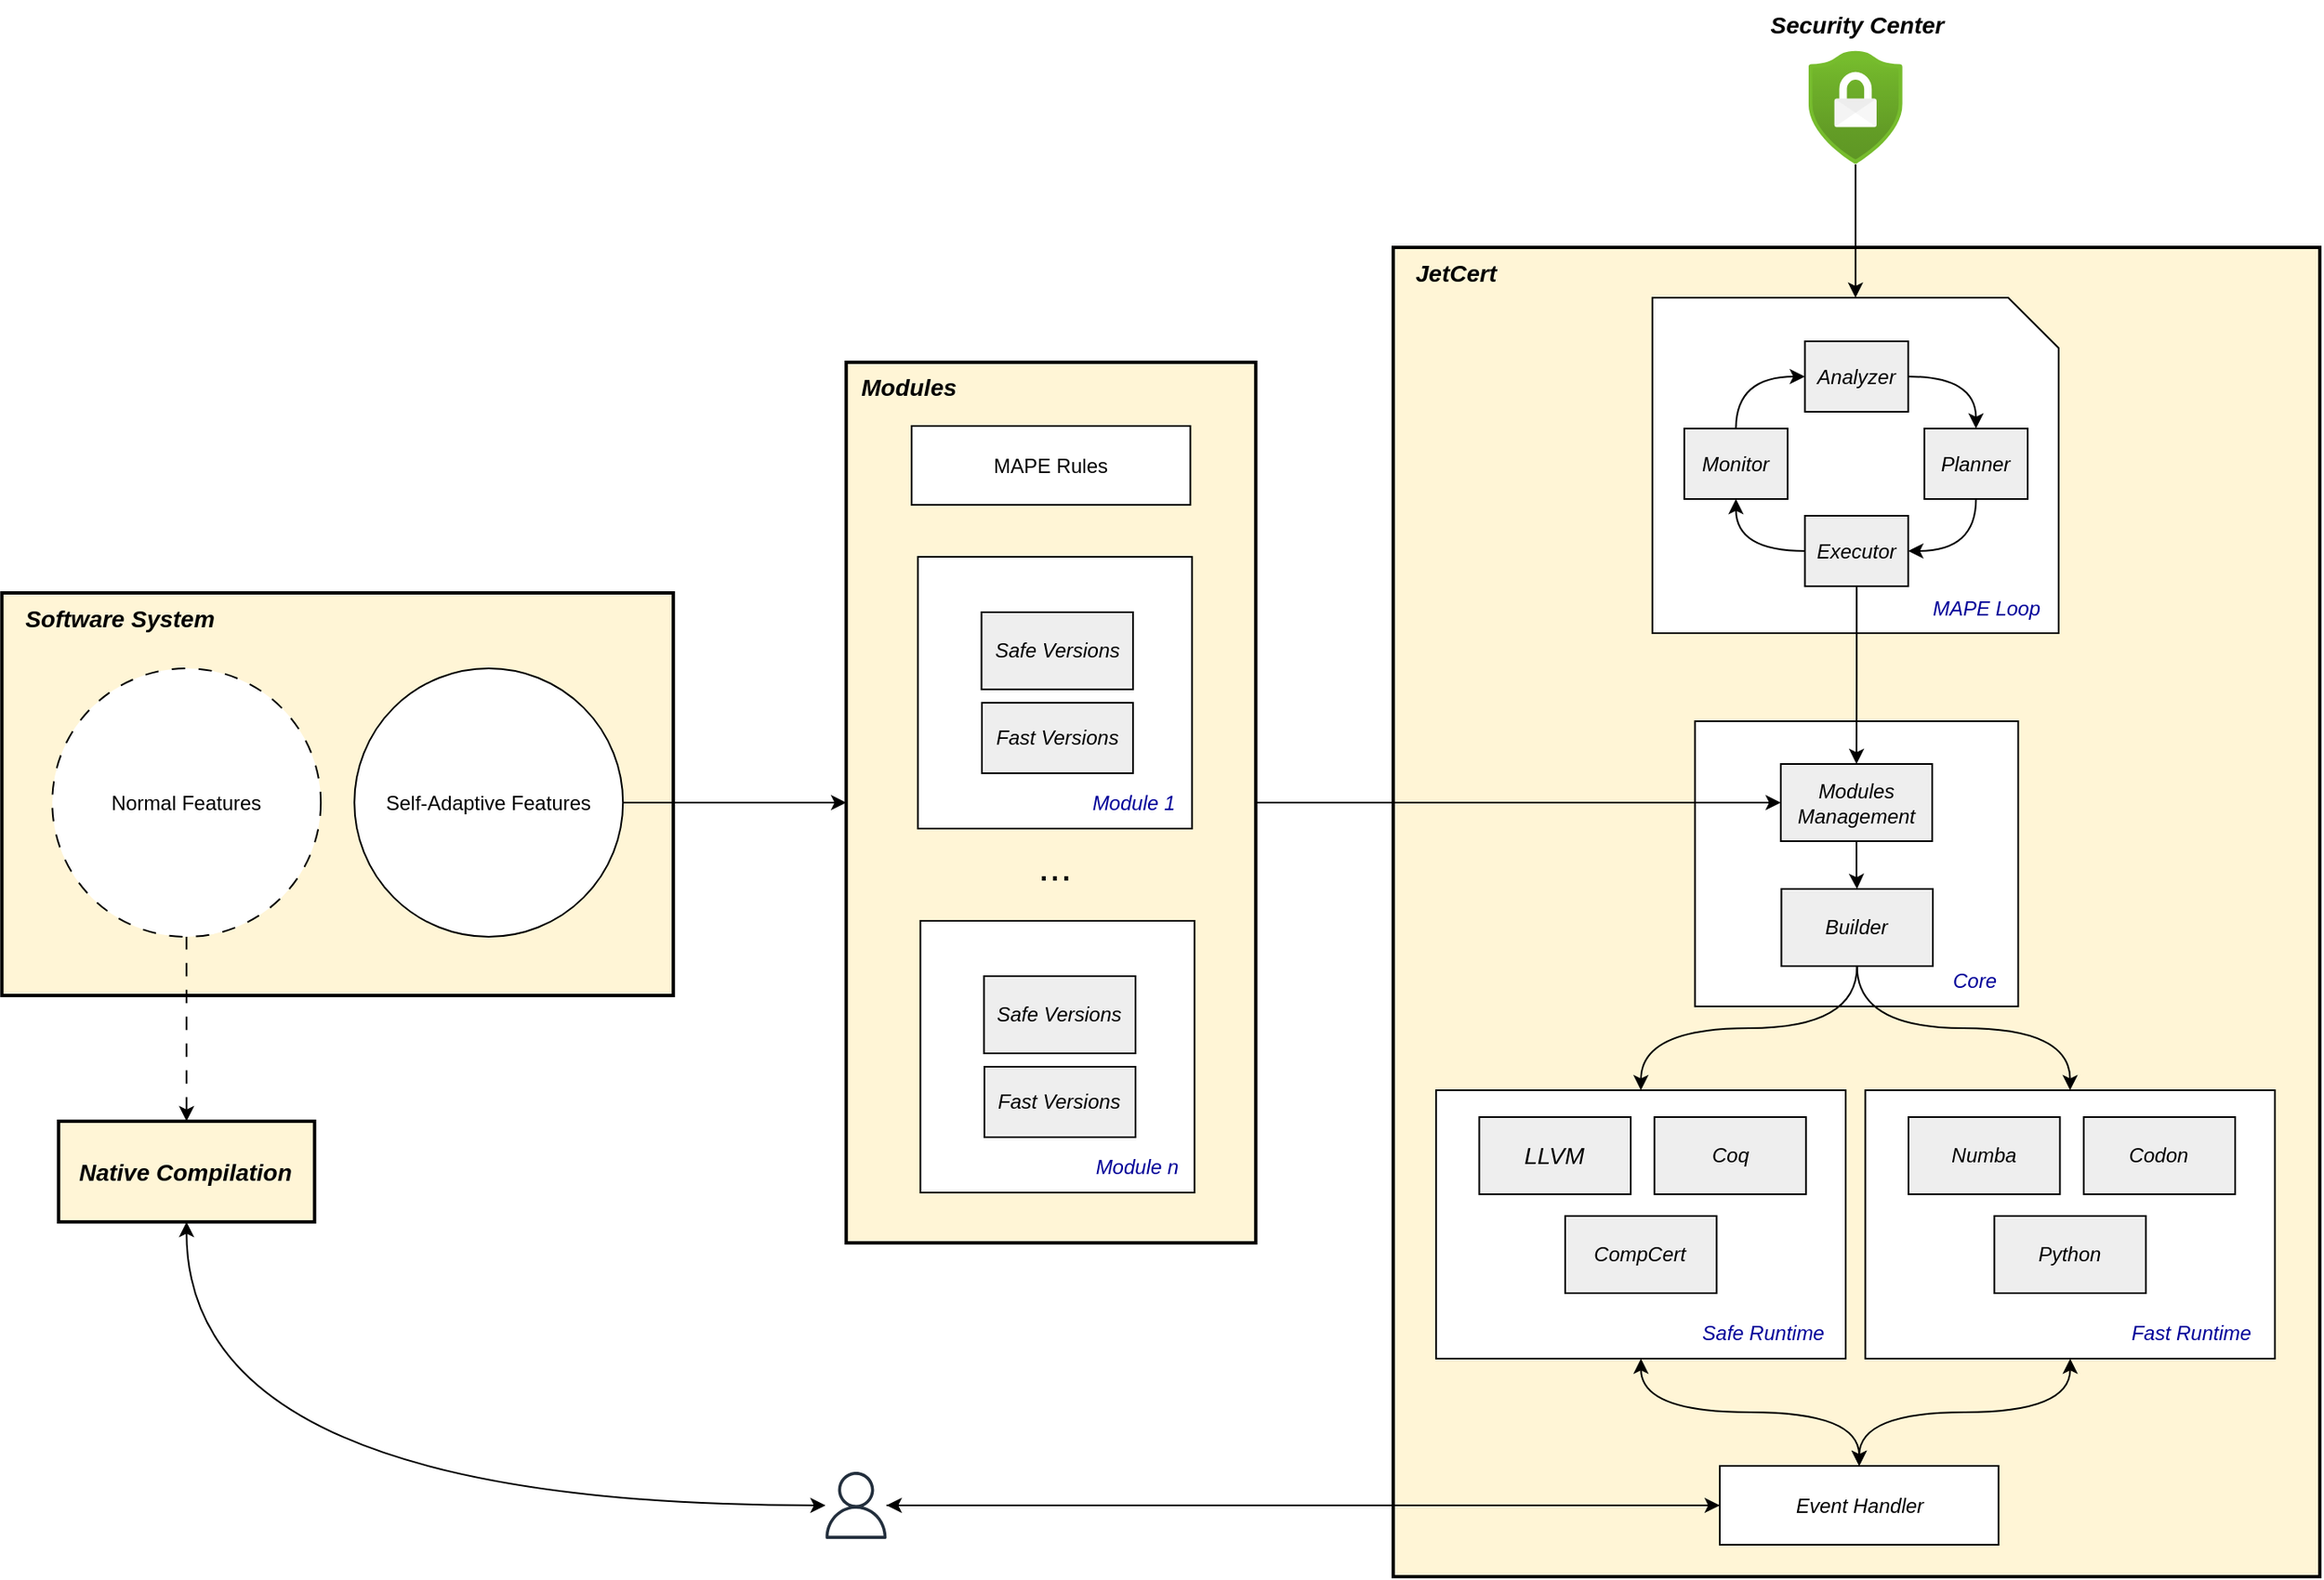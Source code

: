 <mxfile version="24.7.6">
  <diagram name="Page-1" id="ZFVRr7OpjtKKJH29cP2N">
    <mxGraphModel dx="3457" dy="2489" grid="1" gridSize="10" guides="1" tooltips="1" connect="1" arrows="1" fold="1" page="1" pageScale="1" pageWidth="850" pageHeight="1100" math="0" shadow="0">
      <root>
        <mxCell id="0" />
        <mxCell id="1" parent="0" />
        <mxCell id="7SUzxIseQcVDFoDJgZ21-4" value="" style="rounded=0;whiteSpace=wrap;html=1;strokeWidth=2;fillColor=#fff5d6;strokeColor=#000000;" parent="1" vertex="1">
          <mxGeometry x="-438.87" y="183.5" width="400" height="240" as="geometry" />
        </mxCell>
        <mxCell id="7SUzxIseQcVDFoDJgZ21-5" value="&lt;font style=&quot;font-size: 14px;&quot;&gt;&lt;b&gt;&lt;i&gt;Software System&lt;/i&gt;&lt;/b&gt;&lt;/font&gt;" style="text;html=1;align=center;verticalAlign=middle;resizable=0;points=[];autosize=1;strokeColor=none;fillColor=none;" parent="1" vertex="1">
          <mxGeometry x="-438.87" y="183.5" width="140" height="30" as="geometry" />
        </mxCell>
        <mxCell id="7SUzxIseQcVDFoDJgZ21-7" value="Normal Features" style="ellipse;whiteSpace=wrap;html=1;aspect=fixed;dashed=1;dashPattern=8 8;" parent="1" vertex="1">
          <mxGeometry x="-408.87" y="228.5" width="160" height="160" as="geometry" />
        </mxCell>
        <mxCell id="7SUzxIseQcVDFoDJgZ21-49" value="" style="rounded=0;whiteSpace=wrap;html=1;fillColor=#FFF5D6;strokeWidth=2;" parent="1" vertex="1">
          <mxGeometry x="390" y="-22.5" width="552" height="792.5" as="geometry" />
        </mxCell>
        <mxCell id="7SUzxIseQcVDFoDJgZ21-59" value="&lt;font style=&quot;font-size: 14px;&quot;&gt;&lt;b&gt;&lt;i&gt;JetCert&lt;/i&gt;&lt;/b&gt;&lt;/font&gt;" style="text;html=1;align=center;verticalAlign=middle;resizable=0;points=[];autosize=1;strokeColor=none;fillColor=none;" parent="1" vertex="1">
          <mxGeometry x="392" y="-22.5" width="70" height="30" as="geometry" />
        </mxCell>
        <mxCell id="48fDKb3yu4CFOlkJPKU8-72" style="edgeStyle=orthogonalEdgeStyle;rounded=0;orthogonalLoop=1;jettySize=auto;html=1;entryX=0.5;entryY=0;entryDx=0;entryDy=0;curved=1;startArrow=classic;startFill=1;" edge="1" parent="1" source="7SUzxIseQcVDFoDJgZ21-193" target="48fDKb3yu4CFOlkJPKU8-70">
          <mxGeometry relative="1" as="geometry" />
        </mxCell>
        <mxCell id="7SUzxIseQcVDFoDJgZ21-193" value="" style="rounded=0;whiteSpace=wrap;html=1;" parent="1" vertex="1">
          <mxGeometry x="415.55" y="480" width="244" height="160" as="geometry" />
        </mxCell>
        <mxCell id="7SUzxIseQcVDFoDJgZ21-200" value="&lt;font size=&quot;1&quot; color=&quot;#000099&quot; style=&quot;&quot;&gt;&lt;i style=&quot;font-size: 12px;&quot;&gt;Safe Runtime&lt;/i&gt;&lt;/font&gt;" style="text;html=1;align=center;verticalAlign=middle;resizable=0;points=[];autosize=1;strokeColor=none;fillColor=none;" parent="1" vertex="1">
          <mxGeometry x="559.55" y="610" width="100" height="30" as="geometry" />
        </mxCell>
        <mxCell id="7SUzxIseQcVDFoDJgZ21-210" value="&lt;font style=&quot;font-size: 14px;&quot;&gt;&lt;b&gt;&lt;i&gt;Security Center&lt;/i&gt;&lt;/b&gt;&lt;/font&gt;" style="text;html=1;align=center;verticalAlign=middle;resizable=0;points=[];autosize=1;strokeColor=none;fillColor=none;" parent="1" vertex="1">
          <mxGeometry x="601" y="-170" width="130" height="30" as="geometry" />
        </mxCell>
        <mxCell id="7SUzxIseQcVDFoDJgZ21-226" value="" style="rounded=0;whiteSpace=wrap;html=1;" parent="1" vertex="1">
          <mxGeometry x="569.78" y="260" width="192.52" height="170" as="geometry" />
        </mxCell>
        <mxCell id="7SUzxIseQcVDFoDJgZ21-233" value="&lt;font size=&quot;1&quot; color=&quot;#000099&quot; style=&quot;&quot;&gt;&lt;i style=&quot;font-size: 12px;&quot;&gt;Core&lt;/i&gt;&lt;/font&gt;" style="text;html=1;align=center;verticalAlign=middle;resizable=0;points=[];autosize=1;strokeColor=none;fillColor=none;" parent="1" vertex="1">
          <mxGeometry x="711.48" y="400" width="50" height="30" as="geometry" />
        </mxCell>
        <mxCell id="48fDKb3yu4CFOlkJPKU8-104" style="edgeStyle=orthogonalEdgeStyle;rounded=0;orthogonalLoop=1;jettySize=auto;html=1;" edge="1" parent="1" source="7SUzxIseQcVDFoDJgZ21-266" target="48fDKb3yu4CFOlkJPKU8-70">
          <mxGeometry relative="1" as="geometry" />
        </mxCell>
        <mxCell id="48fDKb3yu4CFOlkJPKU8-114" style="edgeStyle=orthogonalEdgeStyle;rounded=0;orthogonalLoop=1;jettySize=auto;html=1;entryX=0.5;entryY=1;entryDx=0;entryDy=0;curved=1;startArrow=classic;startFill=1;" edge="1" parent="1" source="7SUzxIseQcVDFoDJgZ21-266" target="nUs16ag-8KY5u_Jwet5G-82">
          <mxGeometry relative="1" as="geometry" />
        </mxCell>
        <mxCell id="7SUzxIseQcVDFoDJgZ21-266" value="" style="sketch=0;outlineConnect=0;fontColor=#232F3E;gradientColor=none;fillColor=#232F3D;strokeColor=none;dashed=0;verticalLabelPosition=bottom;verticalAlign=top;align=center;html=1;fontSize=12;fontStyle=0;aspect=fixed;pointerEvents=1;shape=mxgraph.aws4.user;" parent="1" vertex="1">
          <mxGeometry x="50.0" y="707.5" width="40" height="40" as="geometry" />
        </mxCell>
        <mxCell id="nUs16ag-8KY5u_Jwet5G-93" value="" style="edgeStyle=orthogonalEdgeStyle;rounded=0;orthogonalLoop=1;jettySize=auto;html=1;" parent="1" source="nUs16ag-8KY5u_Jwet5G-1" target="nUs16ag-8KY5u_Jwet5G-22" edge="1">
          <mxGeometry relative="1" as="geometry" />
        </mxCell>
        <mxCell id="nUs16ag-8KY5u_Jwet5G-1" value="Self-Adaptive Features" style="ellipse;whiteSpace=wrap;html=1;aspect=fixed;" parent="1" vertex="1">
          <mxGeometry x="-228.87" y="228.5" width="160" height="160" as="geometry" />
        </mxCell>
        <mxCell id="48fDKb3yu4CFOlkJPKU8-69" style="edgeStyle=orthogonalEdgeStyle;rounded=0;orthogonalLoop=1;jettySize=auto;html=1;" edge="1" parent="1" source="nUs16ag-8KY5u_Jwet5G-9" target="nUs16ag-8KY5u_Jwet5G-108">
          <mxGeometry relative="1" as="geometry" />
        </mxCell>
        <mxCell id="nUs16ag-8KY5u_Jwet5G-9" value="" style="image;aspect=fixed;html=1;points=[];align=center;fontSize=12;image=img/lib/azure2/security/Security_Center.svg;" parent="1" vertex="1">
          <mxGeometry x="637.4" y="-140" width="56.0" height="68" as="geometry" />
        </mxCell>
        <mxCell id="48fDKb3yu4CFOlkJPKU8-97" style="edgeStyle=orthogonalEdgeStyle;rounded=0;orthogonalLoop=1;jettySize=auto;html=1;" edge="1" parent="1" source="nUs16ag-8KY5u_Jwet5G-22" target="48fDKb3yu4CFOlkJPKU8-87">
          <mxGeometry relative="1" as="geometry" />
        </mxCell>
        <mxCell id="nUs16ag-8KY5u_Jwet5G-22" value="" style="rounded=0;whiteSpace=wrap;html=1;fillColor=#FFF5D6;strokeWidth=2;" parent="1" vertex="1">
          <mxGeometry x="64.13" y="46" width="244" height="525" as="geometry" />
        </mxCell>
        <mxCell id="nUs16ag-8KY5u_Jwet5G-24" value="&lt;font style=&quot;font-size: 14px;&quot;&gt;&lt;b&gt;&lt;i&gt;Modules&lt;/i&gt;&lt;/b&gt;&lt;/font&gt;" style="text;html=1;align=center;verticalAlign=middle;resizable=0;points=[];autosize=1;strokeColor=none;fillColor=none;" parent="1" vertex="1">
          <mxGeometry x="61.13" y="46" width="80" height="30" as="geometry" />
        </mxCell>
        <mxCell id="nUs16ag-8KY5u_Jwet5G-85" value="" style="edgeStyle=orthogonalEdgeStyle;rounded=0;orthogonalLoop=1;jettySize=auto;html=1;endArrow=none;endFill=0;startArrow=classic;startFill=1;dashed=1;dashPattern=8 8;" parent="1" source="nUs16ag-8KY5u_Jwet5G-82" target="7SUzxIseQcVDFoDJgZ21-7" edge="1">
          <mxGeometry relative="1" as="geometry" />
        </mxCell>
        <mxCell id="nUs16ag-8KY5u_Jwet5G-82" value="" style="rounded=0;whiteSpace=wrap;html=1;fillColor=#FFF5D6;strokeWidth=2;" parent="1" vertex="1">
          <mxGeometry x="-405.12" y="498.5" width="152.5" height="60" as="geometry" />
        </mxCell>
        <mxCell id="nUs16ag-8KY5u_Jwet5G-83" value="&lt;font style=&quot;font-size: 14px;&quot;&gt;&lt;b&gt;&lt;i&gt;Native Compilation&lt;/i&gt;&lt;/b&gt;&lt;/font&gt;" style="text;html=1;align=center;verticalAlign=middle;resizable=0;points=[];autosize=1;strokeColor=none;fillColor=none;" parent="1" vertex="1">
          <mxGeometry x="-405.12" y="513.5" width="150" height="30" as="geometry" />
        </mxCell>
        <mxCell id="nUs16ag-8KY5u_Jwet5G-88" value="" style="rounded=0;whiteSpace=wrap;html=1;" parent="1" vertex="1">
          <mxGeometry x="106.82" y="162" width="163.34" height="162" as="geometry" />
        </mxCell>
        <mxCell id="nUs16ag-8KY5u_Jwet5G-89" value="&lt;i style=&quot;&quot;&gt;&lt;font style=&quot;font-size: 12px;&quot;&gt;Safe Versions&lt;/font&gt;&lt;/i&gt;" style="html=1;dropTarget=0;whiteSpace=wrap;fillColor=#EEEEEE;" parent="1" vertex="1">
          <mxGeometry x="144.73" y="195" width="90.24" height="46" as="geometry" />
        </mxCell>
        <mxCell id="nUs16ag-8KY5u_Jwet5G-90" value="&lt;i style=&quot;&quot;&gt;&lt;font style=&quot;font-size: 12px;&quot;&gt;Fast Versions&lt;/font&gt;&lt;/i&gt;" style="html=1;dropTarget=0;whiteSpace=wrap;fillColor=#EEEEEE;" parent="1" vertex="1">
          <mxGeometry x="144.97" y="249" width="90" height="42" as="geometry" />
        </mxCell>
        <mxCell id="nUs16ag-8KY5u_Jwet5G-91" value="&lt;font size=&quot;1&quot; color=&quot;#000099&quot; style=&quot;&quot;&gt;&lt;i style=&quot;font-size: 12px;&quot;&gt;Module 1&lt;/i&gt;&lt;/font&gt;" style="text;html=1;align=center;verticalAlign=middle;resizable=0;points=[];autosize=1;strokeColor=none;fillColor=none;" parent="1" vertex="1">
          <mxGeometry x="200.16" y="294" width="70" height="30" as="geometry" />
        </mxCell>
        <mxCell id="nUs16ag-8KY5u_Jwet5G-99" value="" style="rounded=0;whiteSpace=wrap;html=1;" parent="1" vertex="1">
          <mxGeometry x="108.3" y="379" width="163.34" height="162" as="geometry" />
        </mxCell>
        <mxCell id="nUs16ag-8KY5u_Jwet5G-100" value="&lt;i style=&quot;&quot;&gt;&lt;font style=&quot;font-size: 12px;&quot;&gt;Safe Versions&lt;/font&gt;&lt;/i&gt;" style="html=1;dropTarget=0;whiteSpace=wrap;fillColor=#EEEEEE;" parent="1" vertex="1">
          <mxGeometry x="146.21" y="412" width="90.24" height="46" as="geometry" />
        </mxCell>
        <mxCell id="nUs16ag-8KY5u_Jwet5G-101" value="&lt;i style=&quot;&quot;&gt;&lt;font style=&quot;font-size: 12px;&quot;&gt;Fast Versions&lt;/font&gt;&lt;/i&gt;" style="html=1;dropTarget=0;whiteSpace=wrap;fillColor=#EEEEEE;" parent="1" vertex="1">
          <mxGeometry x="146.45" y="466" width="90" height="42" as="geometry" />
        </mxCell>
        <mxCell id="nUs16ag-8KY5u_Jwet5G-102" value="&lt;font size=&quot;1&quot; color=&quot;#000099&quot; style=&quot;&quot;&gt;&lt;i style=&quot;font-size: 12px;&quot;&gt;Module n&lt;/i&gt;&lt;/font&gt;" style="text;html=1;align=center;verticalAlign=middle;resizable=0;points=[];autosize=1;strokeColor=none;fillColor=none;" parent="1" vertex="1">
          <mxGeometry x="201.64" y="511" width="70" height="30" as="geometry" />
        </mxCell>
        <mxCell id="nUs16ag-8KY5u_Jwet5G-103" value="..." style="text;html=1;align=center;verticalAlign=middle;resizable=0;points=[];autosize=1;strokeColor=none;fillColor=none;fontSize=24;" parent="1" vertex="1">
          <mxGeometry x="168.49" y="326.5" width="40" height="40" as="geometry" />
        </mxCell>
        <mxCell id="nUs16ag-8KY5u_Jwet5G-108" value="" style="shape=card;whiteSpace=wrap;html=1;direction=south;" parent="1" vertex="1">
          <mxGeometry x="544.4" y="7.5" width="242" height="200" as="geometry" />
        </mxCell>
        <mxCell id="nUs16ag-8KY5u_Jwet5G-109" value="&lt;font size=&quot;1&quot; color=&quot;#000099&quot; style=&quot;&quot;&gt;&lt;i style=&quot;font-size: 12px;&quot;&gt;MAPE Loop&lt;/i&gt;&lt;/font&gt;" style="text;html=1;align=center;verticalAlign=middle;resizable=0;points=[];autosize=1;strokeColor=none;fillColor=none;" parent="1" vertex="1">
          <mxGeometry x="697.59" y="177.5" width="90" height="30" as="geometry" />
        </mxCell>
        <mxCell id="nUs16ag-8KY5u_Jwet5G-111" value="&lt;font size=&quot;1&quot; style=&quot;&quot;&gt;&lt;i style=&quot;font-size: 12px;&quot;&gt;Monitor&lt;/i&gt;&lt;/font&gt;" style="html=1;dropTarget=0;whiteSpace=wrap;fillColor=#EEEEEE;" parent="1" vertex="1">
          <mxGeometry x="563.4" y="85.5" width="61.55" height="42" as="geometry" />
        </mxCell>
        <mxCell id="nUs16ag-8KY5u_Jwet5G-134" style="edgeStyle=orthogonalEdgeStyle;rounded=0;orthogonalLoop=1;jettySize=auto;html=1;entryX=0.5;entryY=0;entryDx=0;entryDy=0;curved=1;" parent="1" source="nUs16ag-8KY5u_Jwet5G-130" target="nUs16ag-8KY5u_Jwet5G-131" edge="1">
          <mxGeometry relative="1" as="geometry" />
        </mxCell>
        <mxCell id="nUs16ag-8KY5u_Jwet5G-136" style="edgeStyle=orthogonalEdgeStyle;rounded=0;orthogonalLoop=1;jettySize=auto;html=1;entryX=0.5;entryY=0;entryDx=0;entryDy=0;endArrow=none;endFill=0;startArrow=classic;startFill=1;curved=1;" parent="1" source="nUs16ag-8KY5u_Jwet5G-130" target="nUs16ag-8KY5u_Jwet5G-111" edge="1">
          <mxGeometry relative="1" as="geometry" />
        </mxCell>
        <mxCell id="nUs16ag-8KY5u_Jwet5G-130" value="&lt;i&gt;Analyzer&lt;/i&gt;" style="html=1;dropTarget=0;whiteSpace=wrap;fillColor=#EEEEEE;" parent="1" vertex="1">
          <mxGeometry x="635.26" y="33.5" width="61.55" height="42" as="geometry" />
        </mxCell>
        <mxCell id="nUs16ag-8KY5u_Jwet5G-131" value="&lt;i&gt;Planner&lt;/i&gt;" style="html=1;dropTarget=0;whiteSpace=wrap;fillColor=#EEEEEE;" parent="1" vertex="1">
          <mxGeometry x="706.4" y="85.5" width="61.55" height="42" as="geometry" />
        </mxCell>
        <mxCell id="nUs16ag-8KY5u_Jwet5G-138" style="edgeStyle=orthogonalEdgeStyle;rounded=0;orthogonalLoop=1;jettySize=auto;html=1;entryX=0.5;entryY=1;entryDx=0;entryDy=0;startArrow=classic;startFill=1;endArrow=none;endFill=0;curved=1;" parent="1" source="nUs16ag-8KY5u_Jwet5G-132" target="nUs16ag-8KY5u_Jwet5G-131" edge="1">
          <mxGeometry relative="1" as="geometry" />
        </mxCell>
        <mxCell id="nUs16ag-8KY5u_Jwet5G-140" style="edgeStyle=orthogonalEdgeStyle;rounded=0;orthogonalLoop=1;jettySize=auto;html=1;entryX=0.5;entryY=1;entryDx=0;entryDy=0;curved=1;" parent="1" source="nUs16ag-8KY5u_Jwet5G-132" target="nUs16ag-8KY5u_Jwet5G-111" edge="1">
          <mxGeometry relative="1" as="geometry" />
        </mxCell>
        <mxCell id="48fDKb3yu4CFOlkJPKU8-100" value="" style="edgeStyle=orthogonalEdgeStyle;rounded=0;orthogonalLoop=1;jettySize=auto;html=1;" edge="1" parent="1" source="nUs16ag-8KY5u_Jwet5G-132" target="48fDKb3yu4CFOlkJPKU8-87">
          <mxGeometry relative="1" as="geometry" />
        </mxCell>
        <mxCell id="nUs16ag-8KY5u_Jwet5G-132" value="&lt;i&gt;Executor&lt;/i&gt;" style="html=1;dropTarget=0;whiteSpace=wrap;fillColor=#EEEEEE;" parent="1" vertex="1">
          <mxGeometry x="635.26" y="137.5" width="61.55" height="42" as="geometry" />
        </mxCell>
        <mxCell id="48fDKb3yu4CFOlkJPKU8-24" value="MAPE Rules" style="rounded=0;whiteSpace=wrap;html=1;" vertex="1" parent="1">
          <mxGeometry x="103.1" y="84" width="166.06" height="47" as="geometry" />
        </mxCell>
        <mxCell id="48fDKb3yu4CFOlkJPKU8-115" style="edgeStyle=orthogonalEdgeStyle;rounded=0;orthogonalLoop=1;jettySize=auto;html=1;" edge="1" parent="1" source="48fDKb3yu4CFOlkJPKU8-70" target="7SUzxIseQcVDFoDJgZ21-266">
          <mxGeometry relative="1" as="geometry" />
        </mxCell>
        <mxCell id="48fDKb3yu4CFOlkJPKU8-70" value="&lt;font style=&quot;font-size: 12px;&quot;&gt;&lt;font style=&quot;font-size: 12px;&quot;&gt;&lt;i style=&quot;&quot;&gt;Event&amp;nbsp;&lt;/i&gt;&lt;/font&gt;&lt;i style=&quot;background-color: initial;&quot;&gt;Handler&lt;/i&gt;&lt;/font&gt;" style="rounded=0;whiteSpace=wrap;html=1;" vertex="1" parent="1">
          <mxGeometry x="584.58" y="704" width="166.06" height="47" as="geometry" />
        </mxCell>
        <mxCell id="48fDKb3yu4CFOlkJPKU8-124" value="" style="edgeStyle=orthogonalEdgeStyle;rounded=0;orthogonalLoop=1;jettySize=auto;html=1;" edge="1" parent="1" source="48fDKb3yu4CFOlkJPKU8-87" target="48fDKb3yu4CFOlkJPKU8-90">
          <mxGeometry relative="1" as="geometry" />
        </mxCell>
        <mxCell id="48fDKb3yu4CFOlkJPKU8-87" value="&lt;div&gt;&lt;i&gt;Modules&lt;/i&gt;&lt;/div&gt;&lt;div&gt;&lt;i&gt;Management&lt;/i&gt;&lt;/div&gt;" style="html=1;dropTarget=0;whiteSpace=wrap;fillColor=#EEEEEE;" vertex="1" parent="1">
          <mxGeometry x="620.88" y="285.5" width="90.24" height="46" as="geometry" />
        </mxCell>
        <mxCell id="48fDKb3yu4CFOlkJPKU8-101" style="edgeStyle=orthogonalEdgeStyle;rounded=0;orthogonalLoop=1;jettySize=auto;html=1;entryX=0.5;entryY=0;entryDx=0;entryDy=0;curved=1;" edge="1" parent="1" source="48fDKb3yu4CFOlkJPKU8-90" target="7SUzxIseQcVDFoDJgZ21-193">
          <mxGeometry relative="1" as="geometry" />
        </mxCell>
        <mxCell id="48fDKb3yu4CFOlkJPKU8-111" style="edgeStyle=orthogonalEdgeStyle;rounded=0;orthogonalLoop=1;jettySize=auto;html=1;entryX=0.5;entryY=0;entryDx=0;entryDy=0;curved=1;" edge="1" parent="1" source="48fDKb3yu4CFOlkJPKU8-90" target="48fDKb3yu4CFOlkJPKU8-105">
          <mxGeometry relative="1" as="geometry" />
        </mxCell>
        <mxCell id="48fDKb3yu4CFOlkJPKU8-90" value="&lt;i&gt;Builder&lt;/i&gt;" style="html=1;dropTarget=0;whiteSpace=wrap;fillColor=#EEEEEE;" vertex="1" parent="1">
          <mxGeometry x="621.24" y="360" width="90.24" height="46" as="geometry" />
        </mxCell>
        <mxCell id="48fDKb3yu4CFOlkJPKU8-91" value="&lt;i style=&quot;font-size: 14px;&quot;&gt;LLVM&lt;/i&gt;" style="html=1;dropTarget=0;whiteSpace=wrap;fillColor=#EEEEEE;" vertex="1" parent="1">
          <mxGeometry x="441.25" y="496" width="90.24" height="46" as="geometry" />
        </mxCell>
        <mxCell id="48fDKb3yu4CFOlkJPKU8-92" value="&lt;i&gt;Coq&lt;/i&gt;" style="html=1;dropTarget=0;whiteSpace=wrap;fillColor=#EEEEEE;" vertex="1" parent="1">
          <mxGeometry x="545.65" y="496" width="90.24" height="46" as="geometry" />
        </mxCell>
        <mxCell id="48fDKb3yu4CFOlkJPKU8-93" value="&lt;i&gt;CompCert&lt;/i&gt;" style="html=1;dropTarget=0;whiteSpace=wrap;fillColor=#EEEEEE;" vertex="1" parent="1">
          <mxGeometry x="492.43" y="555" width="90.24" height="46" as="geometry" />
        </mxCell>
        <mxCell id="48fDKb3yu4CFOlkJPKU8-110" style="edgeStyle=orthogonalEdgeStyle;rounded=0;orthogonalLoop=1;jettySize=auto;html=1;entryX=0.5;entryY=0;entryDx=0;entryDy=0;curved=1;startArrow=classic;startFill=1;" edge="1" parent="1" source="48fDKb3yu4CFOlkJPKU8-105" target="48fDKb3yu4CFOlkJPKU8-70">
          <mxGeometry relative="1" as="geometry" />
        </mxCell>
        <mxCell id="48fDKb3yu4CFOlkJPKU8-105" value="" style="rounded=0;whiteSpace=wrap;html=1;" vertex="1" parent="1">
          <mxGeometry x="671.25" y="480" width="244" height="160" as="geometry" />
        </mxCell>
        <mxCell id="48fDKb3yu4CFOlkJPKU8-106" value="&lt;font size=&quot;1&quot; color=&quot;#000099&quot; style=&quot;&quot;&gt;&lt;i style=&quot;font-size: 12px;&quot;&gt;Fast Runtime&lt;/i&gt;&lt;/font&gt;" style="text;html=1;align=center;verticalAlign=middle;resizable=0;points=[];autosize=1;strokeColor=none;fillColor=none;" vertex="1" parent="1">
          <mxGeometry x="820.25" y="610" width="90" height="30" as="geometry" />
        </mxCell>
        <mxCell id="48fDKb3yu4CFOlkJPKU8-107" value="&lt;i&gt;Numba&lt;/i&gt;" style="html=1;dropTarget=0;whiteSpace=wrap;fillColor=#EEEEEE;" vertex="1" parent="1">
          <mxGeometry x="696.95" y="496" width="90.24" height="46" as="geometry" />
        </mxCell>
        <mxCell id="48fDKb3yu4CFOlkJPKU8-108" value="&lt;i&gt;Codon&lt;/i&gt;" style="html=1;dropTarget=0;whiteSpace=wrap;fillColor=#EEEEEE;" vertex="1" parent="1">
          <mxGeometry x="801.35" y="496" width="90.24" height="46" as="geometry" />
        </mxCell>
        <mxCell id="48fDKb3yu4CFOlkJPKU8-109" value="&lt;i style=&quot;&quot;&gt;&lt;font style=&quot;font-size: 12px;&quot;&gt;Python&lt;/font&gt;&lt;/i&gt;" style="html=1;dropTarget=0;whiteSpace=wrap;fillColor=#EEEEEE;" vertex="1" parent="1">
          <mxGeometry x="748.13" y="555" width="90.24" height="46" as="geometry" />
        </mxCell>
      </root>
    </mxGraphModel>
  </diagram>
</mxfile>
